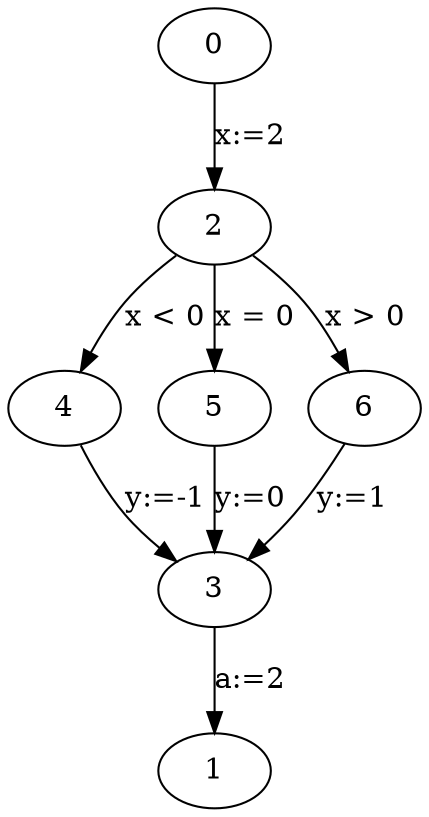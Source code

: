 digraph G {
0 -> 2 [label = "x:=2"];
2 -> 4 [label = "x < 0"];
4 -> 3 [label = "y:=-1"];
2 -> 5 [label = "x = 0"];
5 -> 3 [label = "y:=0"];
2 -> 6 [label = "x > 0"];
6 -> 3 [label = "y:=1"];
3 -> 1 [label = "a:=2"];
}